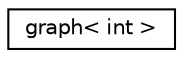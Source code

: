 digraph "Graphical Class Hierarchy"
{
 // LATEX_PDF_SIZE
  edge [fontname="Helvetica",fontsize="10",labelfontname="Helvetica",labelfontsize="10"];
  node [fontname="Helvetica",fontsize="10",shape=record];
  rankdir="LR";
  Node0 [label="graph\< int \>",height=0.2,width=0.4,color="black", fillcolor="white", style="filled",URL="$structgraph.html",tooltip=" "];
}
